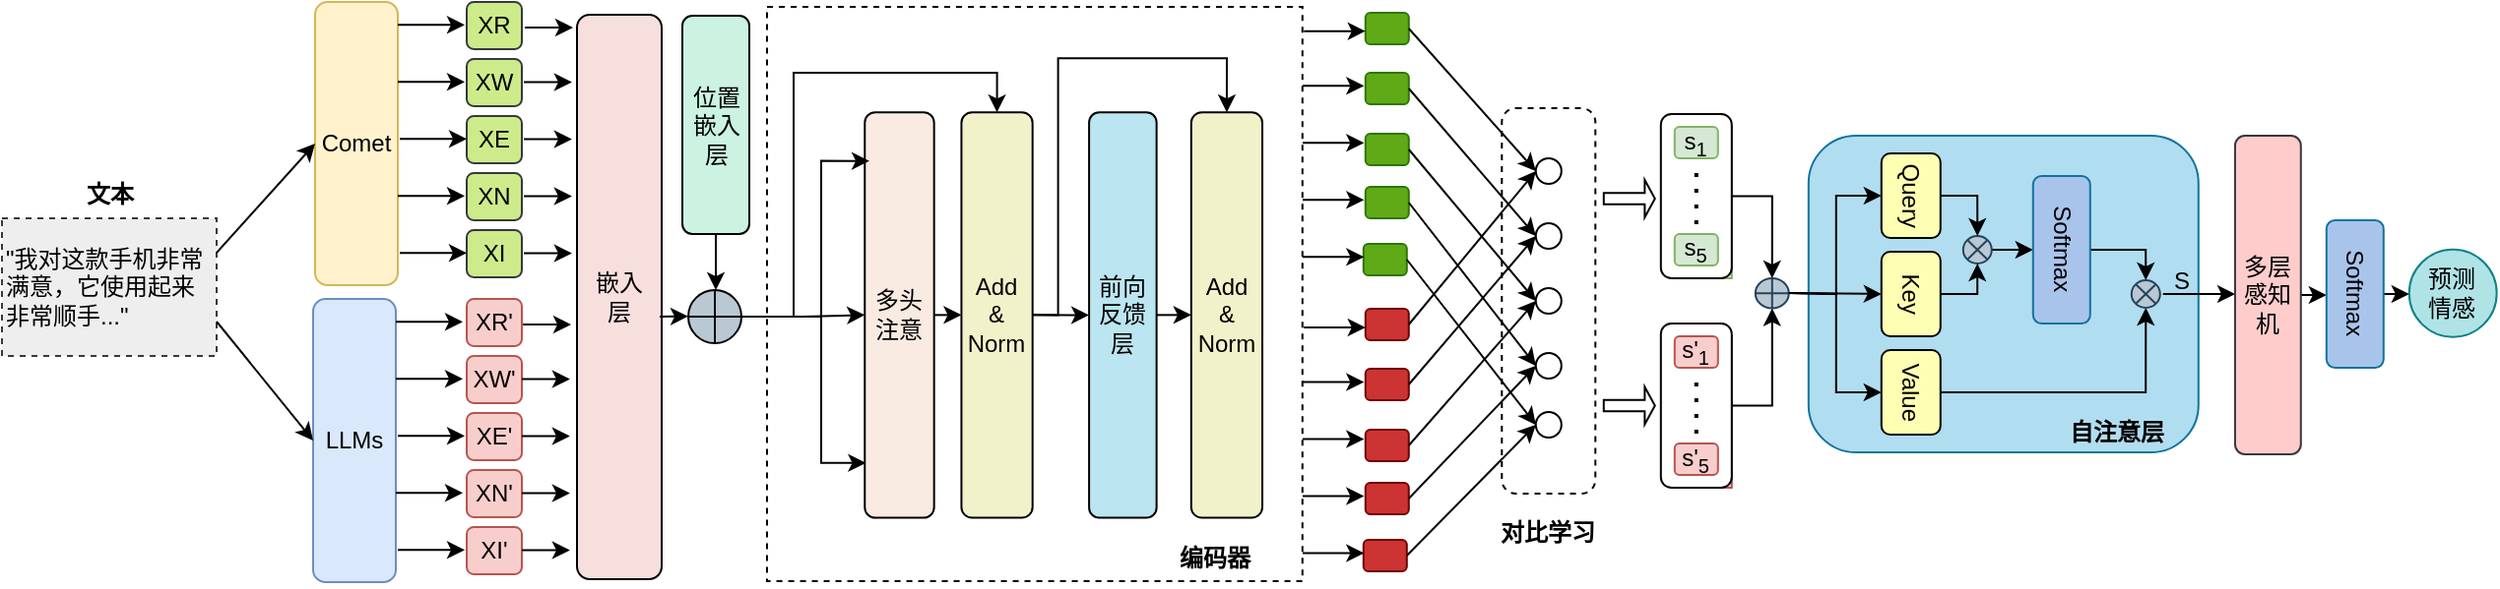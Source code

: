<mxfile version="24.0.0" type="github">
  <diagram name="第 1 页" id="E3gvmm7QXCJdXxmauFpD">
    <mxGraphModel dx="1789" dy="-87" grid="0" gridSize="10" guides="1" tooltips="1" connect="1" arrows="1" fold="1" page="0" pageScale="1" pageWidth="827" pageHeight="1169" math="0" shadow="0">
      <root>
        <mxCell id="0" />
        <mxCell id="1" parent="0" />
        <mxCell id="IsrD2tZtUcg1wsm33_JZ-1" value="&lt;div style=&quot;&quot;&gt;&quot;我对这款手机非常满意，它使用起来非常顺手...&quot;&lt;/div&gt;" style="rounded=0;whiteSpace=wrap;html=1;fillColor=#eeeeee;strokeColor=#36393d;align=left;dashed=1;glass=0;shadow=0;textShadow=0;" parent="1" vertex="1">
          <mxGeometry x="-345" y="1029" width="109" height="70" as="geometry" />
        </mxCell>
        <mxCell id="IsrD2tZtUcg1wsm33_JZ-3" value="Comet" style="rounded=1;whiteSpace=wrap;html=1;fillColor=#fff2cc;strokeColor=#d6b656;" parent="1" vertex="1">
          <mxGeometry x="-186" y="919" width="42" height="144" as="geometry" />
        </mxCell>
        <mxCell id="IsrD2tZtUcg1wsm33_JZ-4" style="edgeStyle=orthogonalEdgeStyle;rounded=0;orthogonalLoop=1;jettySize=auto;html=1;exitX=0.5;exitY=1;exitDx=0;exitDy=0;" parent="1" edge="1">
          <mxGeometry relative="1" as="geometry">
            <mxPoint x="-159.5" y="1042" as="sourcePoint" />
            <mxPoint x="-159.5" y="1042" as="targetPoint" />
          </mxGeometry>
        </mxCell>
        <mxCell id="IsrD2tZtUcg1wsm33_JZ-18" value="LLMs" style="rounded=1;whiteSpace=wrap;html=1;fillColor=#dae8fc;strokeColor=#6c8ebf;" parent="1" vertex="1">
          <mxGeometry x="-187" y="1070" width="42" height="144" as="geometry" />
        </mxCell>
        <mxCell id="IsrD2tZtUcg1wsm33_JZ-19" style="edgeStyle=orthogonalEdgeStyle;rounded=0;orthogonalLoop=1;jettySize=auto;html=1;exitX=0.5;exitY=1;exitDx=0;exitDy=0;" parent="1" edge="1">
          <mxGeometry relative="1" as="geometry">
            <mxPoint x="-160.5" y="1193" as="sourcePoint" />
            <mxPoint x="-160.5" y="1193" as="targetPoint" />
          </mxGeometry>
        </mxCell>
        <mxCell id="IsrD2tZtUcg1wsm33_JZ-25" value="" style="endArrow=classic;html=1;rounded=0;" parent="1" edge="1">
          <mxGeometry width="50" height="50" relative="1" as="geometry">
            <mxPoint x="-145" y="1081.66" as="sourcePoint" />
            <mxPoint x="-111" y="1081.66" as="targetPoint" />
          </mxGeometry>
        </mxCell>
        <mxCell id="IsrD2tZtUcg1wsm33_JZ-26" value="" style="endArrow=classic;html=1;rounded=0;" parent="1" edge="1">
          <mxGeometry width="50" height="50" relative="1" as="geometry">
            <mxPoint x="-144" y="1139.66" as="sourcePoint" />
            <mxPoint x="-110" y="1139.66" as="targetPoint" />
          </mxGeometry>
        </mxCell>
        <mxCell id="IsrD2tZtUcg1wsm33_JZ-27" value="" style="endArrow=classic;html=1;rounded=0;" parent="1" edge="1">
          <mxGeometry width="50" height="50" relative="1" as="geometry">
            <mxPoint x="-145" y="1110.66" as="sourcePoint" />
            <mxPoint x="-111" y="1110.66" as="targetPoint" />
          </mxGeometry>
        </mxCell>
        <mxCell id="IsrD2tZtUcg1wsm33_JZ-28" value="" style="endArrow=classic;html=1;rounded=0;" parent="1" edge="1">
          <mxGeometry width="50" height="50" relative="1" as="geometry">
            <mxPoint x="-144" y="1197.66" as="sourcePoint" />
            <mxPoint x="-110" y="1197.66" as="targetPoint" />
          </mxGeometry>
        </mxCell>
        <mxCell id="IsrD2tZtUcg1wsm33_JZ-29" value="" style="endArrow=classic;html=1;rounded=0;" parent="1" edge="1">
          <mxGeometry width="50" height="50" relative="1" as="geometry">
            <mxPoint x="-145" y="1168.66" as="sourcePoint" />
            <mxPoint x="-111" y="1168.66" as="targetPoint" />
          </mxGeometry>
        </mxCell>
        <mxCell id="IsrD2tZtUcg1wsm33_JZ-75" value="XR" style="rounded=1;whiteSpace=wrap;html=1;fillColor=#cdeb8b;strokeColor=#36393d;" parent="1" vertex="1">
          <mxGeometry x="-109" y="919" width="28" height="24" as="geometry" />
        </mxCell>
        <mxCell id="IsrD2tZtUcg1wsm33_JZ-76" value="XW" style="rounded=1;whiteSpace=wrap;html=1;fillColor=#cdeb8b;strokeColor=#36393d;" parent="1" vertex="1">
          <mxGeometry x="-109" y="948" width="28" height="24" as="geometry" />
        </mxCell>
        <mxCell id="IsrD2tZtUcg1wsm33_JZ-77" value="XI" style="rounded=1;whiteSpace=wrap;html=1;fillColor=#cdeb8b;strokeColor=#36393d;" parent="1" vertex="1">
          <mxGeometry x="-109" y="1035" width="28" height="24" as="geometry" />
        </mxCell>
        <mxCell id="IsrD2tZtUcg1wsm33_JZ-78" value="XN" style="rounded=1;whiteSpace=wrap;html=1;fillColor=#cdeb8b;strokeColor=#36393d;" parent="1" vertex="1">
          <mxGeometry x="-109" y="1006" width="28" height="24" as="geometry" />
        </mxCell>
        <mxCell id="IsrD2tZtUcg1wsm33_JZ-79" value="XE" style="rounded=1;whiteSpace=wrap;html=1;fillColor=#cdeb8b;strokeColor=#36393d;" parent="1" vertex="1">
          <mxGeometry x="-109" y="977" width="28" height="24" as="geometry" />
        </mxCell>
        <mxCell id="IsrD2tZtUcg1wsm33_JZ-80" value="XR&#39;" style="rounded=1;whiteSpace=wrap;html=1;fillColor=#f8cecc;strokeColor=#b85450;" parent="1" vertex="1">
          <mxGeometry x="-109" y="1070" width="28" height="24" as="geometry" />
        </mxCell>
        <mxCell id="IsrD2tZtUcg1wsm33_JZ-81" value="XW&#39;" style="rounded=1;whiteSpace=wrap;html=1;fillColor=#f8cecc;strokeColor=#b85450;" parent="1" vertex="1">
          <mxGeometry x="-109" y="1099" width="28" height="24" as="geometry" />
        </mxCell>
        <mxCell id="IsrD2tZtUcg1wsm33_JZ-82" value="XI&#39;" style="rounded=1;whiteSpace=wrap;html=1;fillColor=#f8cecc;strokeColor=#b85450;" parent="1" vertex="1">
          <mxGeometry x="-109" y="1186" width="28" height="24" as="geometry" />
        </mxCell>
        <mxCell id="IsrD2tZtUcg1wsm33_JZ-83" value="XN&#39;" style="rounded=1;whiteSpace=wrap;html=1;fillColor=#f8cecc;strokeColor=#b85450;" parent="1" vertex="1">
          <mxGeometry x="-109" y="1157" width="28" height="24" as="geometry" />
        </mxCell>
        <mxCell id="IsrD2tZtUcg1wsm33_JZ-84" value="XE&#39;" style="rounded=1;whiteSpace=wrap;html=1;fillColor=#f8cecc;strokeColor=#b85450;" parent="1" vertex="1">
          <mxGeometry x="-109" y="1128" width="28" height="24" as="geometry" />
        </mxCell>
        <mxCell id="IsrD2tZtUcg1wsm33_JZ-87" value="" style="group" parent="1" vertex="1" connectable="0">
          <mxGeometry x="-144" y="930.66" width="35" height="116.0" as="geometry" />
        </mxCell>
        <mxCell id="IsrD2tZtUcg1wsm33_JZ-11" value="" style="endArrow=classic;html=1;rounded=0;" parent="IsrD2tZtUcg1wsm33_JZ-87" edge="1">
          <mxGeometry width="50" height="50" relative="1" as="geometry">
            <mxPoint as="sourcePoint" />
            <mxPoint x="34" as="targetPoint" />
          </mxGeometry>
        </mxCell>
        <mxCell id="IsrD2tZtUcg1wsm33_JZ-12" value="" style="endArrow=classic;html=1;rounded=0;" parent="IsrD2tZtUcg1wsm33_JZ-87" edge="1">
          <mxGeometry width="50" height="50" relative="1" as="geometry">
            <mxPoint x="1" y="58" as="sourcePoint" />
            <mxPoint x="35" y="58" as="targetPoint" />
          </mxGeometry>
        </mxCell>
        <mxCell id="IsrD2tZtUcg1wsm33_JZ-13" value="" style="endArrow=classic;html=1;rounded=0;" parent="IsrD2tZtUcg1wsm33_JZ-87" edge="1">
          <mxGeometry width="50" height="50" relative="1" as="geometry">
            <mxPoint y="29" as="sourcePoint" />
            <mxPoint x="34" y="29" as="targetPoint" />
          </mxGeometry>
        </mxCell>
        <mxCell id="IsrD2tZtUcg1wsm33_JZ-14" value="" style="endArrow=classic;html=1;rounded=0;" parent="IsrD2tZtUcg1wsm33_JZ-87" edge="1">
          <mxGeometry width="50" height="50" relative="1" as="geometry">
            <mxPoint x="1" y="116.0" as="sourcePoint" />
            <mxPoint x="35" y="116.0" as="targetPoint" />
          </mxGeometry>
        </mxCell>
        <mxCell id="IsrD2tZtUcg1wsm33_JZ-15" value="" style="endArrow=classic;html=1;rounded=0;" parent="IsrD2tZtUcg1wsm33_JZ-87" edge="1">
          <mxGeometry width="50" height="50" relative="1" as="geometry">
            <mxPoint y="87" as="sourcePoint" />
            <mxPoint x="34" y="87" as="targetPoint" />
          </mxGeometry>
        </mxCell>
        <mxCell id="IsrD2tZtUcg1wsm33_JZ-72" value="" style="rounded=1;whiteSpace=wrap;html=1;dashed=1;" parent="1" vertex="1">
          <mxGeometry x="416.64" y="973" width="47.5" height="196" as="geometry" />
        </mxCell>
        <mxCell id="IsrD2tZtUcg1wsm33_JZ-145" value="" style="group" parent="1" vertex="1" connectable="0">
          <mxGeometry x="346.39" y="924.5" width="23" height="133.5" as="geometry" />
        </mxCell>
        <mxCell id="IsrD2tZtUcg1wsm33_JZ-6" value="" style="rounded=1;whiteSpace=wrap;html=1;fillColor=#60a917;fontColor=#ffffff;strokeColor=#2D7600;" parent="IsrD2tZtUcg1wsm33_JZ-145" vertex="1">
          <mxGeometry x="1" width="22" height="16" as="geometry" />
        </mxCell>
        <mxCell id="IsrD2tZtUcg1wsm33_JZ-141" value="" style="rounded=1;whiteSpace=wrap;html=1;fillColor=#60a917;fontColor=#ffffff;strokeColor=#2D7600;" parent="IsrD2tZtUcg1wsm33_JZ-145" vertex="1">
          <mxGeometry x="1" y="30.5" width="22" height="16" as="geometry" />
        </mxCell>
        <mxCell id="IsrD2tZtUcg1wsm33_JZ-142" value="" style="rounded=1;whiteSpace=wrap;html=1;fillColor=#60a917;fontColor=#ffffff;strokeColor=#2D7600;" parent="IsrD2tZtUcg1wsm33_JZ-145" vertex="1">
          <mxGeometry x="1" y="61.5" width="22" height="16" as="geometry" />
        </mxCell>
        <mxCell id="IsrD2tZtUcg1wsm33_JZ-143" value="" style="rounded=1;whiteSpace=wrap;html=1;fillColor=#60a917;fontColor=#ffffff;strokeColor=#2D7600;" parent="IsrD2tZtUcg1wsm33_JZ-145" vertex="1">
          <mxGeometry x="1" y="88.5" width="22" height="16" as="geometry" />
        </mxCell>
        <mxCell id="IsrD2tZtUcg1wsm33_JZ-144" value="" style="rounded=1;whiteSpace=wrap;html=1;fillColor=#60a917;fontColor=#ffffff;strokeColor=#2D7600;" parent="IsrD2tZtUcg1wsm33_JZ-145" vertex="1">
          <mxGeometry y="117.5" width="22" height="16" as="geometry" />
        </mxCell>
        <mxCell id="IsrD2tZtUcg1wsm33_JZ-89" value="" style="endArrow=classic;html=1;rounded=0;" parent="IsrD2tZtUcg1wsm33_JZ-145" edge="1">
          <mxGeometry width="50" height="50" relative="1" as="geometry">
            <mxPoint x="-30.273" y="9.35" as="sourcePoint" />
            <mxPoint x="1" y="9.35" as="targetPoint" />
          </mxGeometry>
        </mxCell>
        <mxCell id="Lb2ipH2LxgYpwke2-ka6-95" value="" style="endArrow=classic;html=1;rounded=0;" parent="IsrD2tZtUcg1wsm33_JZ-145" edge="1">
          <mxGeometry width="50" height="50" relative="1" as="geometry">
            <mxPoint x="-31" y="37.15" as="sourcePoint" />
            <mxPoint x="0.273" y="37.15" as="targetPoint" />
          </mxGeometry>
        </mxCell>
        <mxCell id="Lb2ipH2LxgYpwke2-ka6-96" value="" style="endArrow=classic;html=1;rounded=0;" parent="IsrD2tZtUcg1wsm33_JZ-145" edge="1">
          <mxGeometry width="50" height="50" relative="1" as="geometry">
            <mxPoint x="-31" y="66.15" as="sourcePoint" />
            <mxPoint x="0.273" y="66.15" as="targetPoint" />
          </mxGeometry>
        </mxCell>
        <mxCell id="Lb2ipH2LxgYpwke2-ka6-97" value="" style="endArrow=classic;html=1;rounded=0;" parent="IsrD2tZtUcg1wsm33_JZ-145" edge="1">
          <mxGeometry width="50" height="50" relative="1" as="geometry">
            <mxPoint x="-31" y="95.15" as="sourcePoint" />
            <mxPoint x="0.273" y="95.15" as="targetPoint" />
          </mxGeometry>
        </mxCell>
        <mxCell id="Lb2ipH2LxgYpwke2-ka6-98" value="" style="endArrow=classic;html=1;rounded=0;" parent="IsrD2tZtUcg1wsm33_JZ-145" edge="1">
          <mxGeometry width="50" height="50" relative="1" as="geometry">
            <mxPoint x="-31" y="124.15" as="sourcePoint" />
            <mxPoint x="0.273" y="124.15" as="targetPoint" />
          </mxGeometry>
        </mxCell>
        <mxCell id="IsrD2tZtUcg1wsm33_JZ-146" value="" style="group" parent="1" vertex="1" connectable="0">
          <mxGeometry x="346.39" y="1075" width="23" height="133.5" as="geometry" />
        </mxCell>
        <mxCell id="IsrD2tZtUcg1wsm33_JZ-147" value="" style="rounded=1;whiteSpace=wrap;html=1;fillColor=#CC3333;fontColor=#ffffff;strokeColor=#6F0000;" parent="IsrD2tZtUcg1wsm33_JZ-146" vertex="1">
          <mxGeometry x="1" width="22" height="16" as="geometry" />
        </mxCell>
        <mxCell id="IsrD2tZtUcg1wsm33_JZ-148" value="" style="rounded=1;whiteSpace=wrap;html=1;fillColor=#CC3333;fontColor=#ffffff;strokeColor=#6F0000;" parent="IsrD2tZtUcg1wsm33_JZ-146" vertex="1">
          <mxGeometry x="1" y="30.5" width="22" height="16" as="geometry" />
        </mxCell>
        <mxCell id="IsrD2tZtUcg1wsm33_JZ-149" value="" style="rounded=1;whiteSpace=wrap;html=1;fillColor=#CC3333;fontColor=#ffffff;strokeColor=#6F0000;" parent="IsrD2tZtUcg1wsm33_JZ-146" vertex="1">
          <mxGeometry x="1" y="61.5" width="22" height="16" as="geometry" />
        </mxCell>
        <mxCell id="IsrD2tZtUcg1wsm33_JZ-150" value="" style="rounded=1;whiteSpace=wrap;html=1;fillColor=#CC3333;fontColor=#ffffff;strokeColor=#6F0000;" parent="IsrD2tZtUcg1wsm33_JZ-146" vertex="1">
          <mxGeometry x="1" y="88.5" width="22" height="16" as="geometry" />
        </mxCell>
        <mxCell id="IsrD2tZtUcg1wsm33_JZ-151" value="" style="rounded=1;whiteSpace=wrap;html=1;fillColor=#CC3333;fontColor=#ffffff;strokeColor=#6F0000;" parent="IsrD2tZtUcg1wsm33_JZ-146" vertex="1">
          <mxGeometry y="117.5" width="22" height="16" as="geometry" />
        </mxCell>
        <mxCell id="IsrD2tZtUcg1wsm33_JZ-44" value="" style="ellipse;whiteSpace=wrap;html=1;aspect=fixed;" parent="1" vertex="1">
          <mxGeometry x="433.89" y="998.5" width="13" height="13" as="geometry" />
        </mxCell>
        <mxCell id="IsrD2tZtUcg1wsm33_JZ-62" value="" style="endArrow=classic;html=1;rounded=0;exitX=1;exitY=0.5;exitDx=0;exitDy=0;entryX=0;entryY=0.5;entryDx=0;entryDy=0;" parent="1" source="IsrD2tZtUcg1wsm33_JZ-6" target="IsrD2tZtUcg1wsm33_JZ-44" edge="1">
          <mxGeometry width="50" height="50" relative="1" as="geometry">
            <mxPoint x="470.39" y="1040.5" as="sourcePoint" />
            <mxPoint x="520.39" y="990.5" as="targetPoint" />
          </mxGeometry>
        </mxCell>
        <mxCell id="IsrD2tZtUcg1wsm33_JZ-46" value="" style="ellipse;whiteSpace=wrap;html=1;aspect=fixed;" parent="1" vertex="1">
          <mxGeometry x="433.89" y="1031.5" width="13" height="13" as="geometry" />
        </mxCell>
        <mxCell id="IsrD2tZtUcg1wsm33_JZ-64" value="" style="endArrow=classic;html=1;rounded=0;exitX=1;exitY=0.5;exitDx=0;exitDy=0;entryX=0;entryY=0.5;entryDx=0;entryDy=0;" parent="1" source="IsrD2tZtUcg1wsm33_JZ-141" target="IsrD2tZtUcg1wsm33_JZ-46" edge="1">
          <mxGeometry width="50" height="50" relative="1" as="geometry">
            <mxPoint x="371.39" y="962.0" as="sourcePoint" />
            <mxPoint x="541.39" y="987.5" as="targetPoint" />
          </mxGeometry>
        </mxCell>
        <mxCell id="IsrD2tZtUcg1wsm33_JZ-47" value="" style="ellipse;whiteSpace=wrap;html=1;aspect=fixed;" parent="1" vertex="1">
          <mxGeometry x="433.89" y="1064.5" width="13" height="13" as="geometry" />
        </mxCell>
        <mxCell id="IsrD2tZtUcg1wsm33_JZ-66" value="" style="endArrow=classic;html=1;rounded=0;exitX=1;exitY=0.5;exitDx=0;exitDy=0;entryX=0;entryY=0.5;entryDx=0;entryDy=0;" parent="1" source="IsrD2tZtUcg1wsm33_JZ-142" target="IsrD2tZtUcg1wsm33_JZ-47" edge="1">
          <mxGeometry width="50" height="50" relative="1" as="geometry">
            <mxPoint x="375.39" y="994.5" as="sourcePoint" />
            <mxPoint x="520.39" y="990.5" as="targetPoint" />
          </mxGeometry>
        </mxCell>
        <mxCell id="IsrD2tZtUcg1wsm33_JZ-67" value="" style="endArrow=classic;html=1;rounded=0;exitX=1;exitY=0.5;exitDx=0;exitDy=0;entryX=0;entryY=0.5;entryDx=0;entryDy=0;" parent="1" source="IsrD2tZtUcg1wsm33_JZ-149" target="IsrD2tZtUcg1wsm33_JZ-47" edge="1">
          <mxGeometry width="50" height="50" relative="1" as="geometry">
            <mxPoint x="374.39" y="1145.5" as="sourcePoint" />
            <mxPoint x="535.39" y="1068.5" as="targetPoint" />
          </mxGeometry>
        </mxCell>
        <mxCell id="IsrD2tZtUcg1wsm33_JZ-48" value="" style="ellipse;whiteSpace=wrap;html=1;aspect=fixed;" parent="1" vertex="1">
          <mxGeometry x="433.89" y="1097.5" width="13" height="13" as="geometry" />
        </mxCell>
        <mxCell id="IsrD2tZtUcg1wsm33_JZ-68" value="" style="endArrow=classic;html=1;rounded=0;exitX=1;exitY=0.5;exitDx=0;exitDy=0;entryX=0;entryY=0.5;entryDx=0;entryDy=0;" parent="1" source="IsrD2tZtUcg1wsm33_JZ-143" target="IsrD2tZtUcg1wsm33_JZ-48" edge="1">
          <mxGeometry width="50" height="50" relative="1" as="geometry">
            <mxPoint x="375.39" y="1023.5" as="sourcePoint" />
            <mxPoint x="538.39" y="992.5" as="targetPoint" />
          </mxGeometry>
        </mxCell>
        <mxCell id="IsrD2tZtUcg1wsm33_JZ-69" value="" style="endArrow=classic;html=1;rounded=0;exitX=1;exitY=0.5;exitDx=0;exitDy=0;entryX=0;entryY=0.5;entryDx=0;entryDy=0;" parent="1" source="IsrD2tZtUcg1wsm33_JZ-150" target="IsrD2tZtUcg1wsm33_JZ-48" edge="1">
          <mxGeometry width="50" height="50" relative="1" as="geometry">
            <mxPoint x="374.39" y="1174.5" as="sourcePoint" />
            <mxPoint x="429.39" y="1133.5" as="targetPoint" />
          </mxGeometry>
        </mxCell>
        <mxCell id="IsrD2tZtUcg1wsm33_JZ-49" value="" style="ellipse;whiteSpace=wrap;html=1;aspect=fixed;" parent="1" vertex="1">
          <mxGeometry x="433.89" y="1127.5" width="13" height="13" as="geometry" />
        </mxCell>
        <mxCell id="IsrD2tZtUcg1wsm33_JZ-70" value="" style="endArrow=classic;html=1;rounded=0;exitX=1;exitY=0.5;exitDx=0;exitDy=0;entryX=0;entryY=0.5;entryDx=0;entryDy=0;" parent="1" source="IsrD2tZtUcg1wsm33_JZ-144" target="IsrD2tZtUcg1wsm33_JZ-49" edge="1">
          <mxGeometry width="50" height="50" relative="1" as="geometry">
            <mxPoint x="375.39" y="1052.5" as="sourcePoint" />
            <mxPoint x="520.39" y="990.5" as="targetPoint" />
          </mxGeometry>
        </mxCell>
        <mxCell id="IsrD2tZtUcg1wsm33_JZ-63" value="" style="endArrow=classic;html=1;rounded=0;entryX=0;entryY=0.5;entryDx=0;entryDy=0;exitX=1;exitY=0.5;exitDx=0;exitDy=0;" parent="1" source="IsrD2tZtUcg1wsm33_JZ-147" target="IsrD2tZtUcg1wsm33_JZ-44" edge="1">
          <mxGeometry width="50" height="50" relative="1" as="geometry">
            <mxPoint x="375.39" y="1089.5" as="sourcePoint" />
            <mxPoint x="449.39" y="1004.5" as="targetPoint" />
          </mxGeometry>
        </mxCell>
        <mxCell id="IsrD2tZtUcg1wsm33_JZ-71" value="" style="endArrow=classic;html=1;rounded=0;exitX=1;exitY=0.5;exitDx=0;exitDy=0;entryX=0;entryY=0.5;entryDx=0;entryDy=0;" parent="1" source="IsrD2tZtUcg1wsm33_JZ-151" target="IsrD2tZtUcg1wsm33_JZ-49" edge="1">
          <mxGeometry width="50" height="50" relative="1" as="geometry">
            <mxPoint x="374.39" y="1203.5" as="sourcePoint" />
            <mxPoint x="434.39" y="1153.5" as="targetPoint" />
          </mxGeometry>
        </mxCell>
        <mxCell id="IsrD2tZtUcg1wsm33_JZ-65" value="" style="endArrow=classic;html=1;rounded=0;entryX=0;entryY=0.5;entryDx=0;entryDy=0;exitX=1;exitY=0.5;exitDx=0;exitDy=0;" parent="1" source="IsrD2tZtUcg1wsm33_JZ-148" target="IsrD2tZtUcg1wsm33_JZ-46" edge="1">
          <mxGeometry width="50" height="50" relative="1" as="geometry">
            <mxPoint x="374.39" y="1118.5" as="sourcePoint" />
            <mxPoint x="424.39" y="1068.5" as="targetPoint" />
          </mxGeometry>
        </mxCell>
        <mxCell id="IsrD2tZtUcg1wsm33_JZ-153" value="&lt;b&gt;对比学习&lt;/b&gt;" style="text;html=1;align=center;verticalAlign=middle;whiteSpace=wrap;rounded=0;" parent="1" vertex="1">
          <mxGeometry x="410.39" y="1174" width="60" height="30" as="geometry" />
        </mxCell>
        <mxCell id="IsrD2tZtUcg1wsm33_JZ-167" value="" style="group;fillColor=#d5e8d4;strokeColor=#82b366;container=0;" parent="1" vertex="1" connectable="0">
          <mxGeometry x="504.39" y="982.5" width="29" height="77" as="geometry" />
        </mxCell>
        <mxCell id="IsrD2tZtUcg1wsm33_JZ-174" value="" style="shape=singleArrow;whiteSpace=wrap;html=1;" parent="1" vertex="1">
          <mxGeometry x="468.39" y="1009.5" width="26" height="19" as="geometry" />
        </mxCell>
        <mxCell id="IsrD2tZtUcg1wsm33_JZ-175" value="" style="shape=singleArrow;whiteSpace=wrap;html=1;" parent="1" vertex="1">
          <mxGeometry x="468.39" y="1114.75" width="26" height="19" as="geometry" />
        </mxCell>
        <mxCell id="IsrD2tZtUcg1wsm33_JZ-177" value="" style="group;fillColor=#f8cecc;strokeColor=#b85450;container=0;" parent="1" vertex="1" connectable="0">
          <mxGeometry x="504.39" y="1089" width="29" height="77" as="geometry" />
        </mxCell>
        <mxCell id="IsrD2tZtUcg1wsm33_JZ-184" value="" style="shape=orEllipse;perimeter=ellipsePerimeter;whiteSpace=wrap;html=1;backgroundOutline=1;fillColor=#bac8d3;strokeColor=#23445d;" parent="1" vertex="1">
          <mxGeometry x="545.39" y="1059.5" width="17" height="15.25" as="geometry" />
        </mxCell>
        <mxCell id="IsrD2tZtUcg1wsm33_JZ-185" style="edgeStyle=orthogonalEdgeStyle;rounded=0;orthogonalLoop=1;jettySize=auto;html=1;exitX=1;exitY=0.5;exitDx=0;exitDy=0;entryX=0.5;entryY=0;entryDx=0;entryDy=0;" parent="1" source="IsrD2tZtUcg1wsm33_JZ-176" target="IsrD2tZtUcg1wsm33_JZ-184" edge="1">
          <mxGeometry relative="1" as="geometry" />
        </mxCell>
        <mxCell id="IsrD2tZtUcg1wsm33_JZ-186" style="edgeStyle=orthogonalEdgeStyle;rounded=0;orthogonalLoop=1;jettySize=auto;html=1;exitX=1;exitY=0.5;exitDx=0;exitDy=0;entryX=0.5;entryY=1;entryDx=0;entryDy=0;" parent="1" source="IsrD2tZtUcg1wsm33_JZ-178" target="IsrD2tZtUcg1wsm33_JZ-184" edge="1">
          <mxGeometry relative="1" as="geometry" />
        </mxCell>
        <mxCell id="Lb2ipH2LxgYpwke2-ka6-76" style="edgeStyle=orthogonalEdgeStyle;rounded=0;orthogonalLoop=1;jettySize=auto;html=1;exitX=1;exitY=0.5;exitDx=0;exitDy=0;entryX=0;entryY=0.5;entryDx=0;entryDy=0;" parent="1" source="IsrD2tZtUcg1wsm33_JZ-189" target="Lb2ipH2LxgYpwke2-ka6-75" edge="1">
          <mxGeometry relative="1" as="geometry" />
        </mxCell>
        <mxCell id="IsrD2tZtUcg1wsm33_JZ-189" value="多层&lt;div&gt;感知&lt;/div&gt;&lt;div&gt;机&lt;/div&gt;" style="rounded=1;whiteSpace=wrap;html=1;fillColor=#ffcccc;strokeColor=#36393d;" parent="1" vertex="1">
          <mxGeometry x="788.97" y="987" width="33.42" height="162" as="geometry" />
        </mxCell>
        <mxCell id="IsrD2tZtUcg1wsm33_JZ-194" value="预测&lt;div&gt;情感&lt;/div&gt;" style="ellipse;whiteSpace=wrap;html=1;aspect=fixed;fillColor=#b0e3e6;strokeColor=#0e8088;" parent="1" vertex="1">
          <mxGeometry x="877.39" y="1044.9" width="44.44" height="44.44" as="geometry" />
        </mxCell>
        <mxCell id="IsrD2tZtUcg1wsm33_JZ-176" value="" style="rounded=1;whiteSpace=wrap;html=1;" parent="1" vertex="1">
          <mxGeometry x="497.39" y="976" width="36" height="83.5" as="geometry" />
        </mxCell>
        <mxCell id="IsrD2tZtUcg1wsm33_JZ-157" value="s&lt;sub&gt;1&lt;/sub&gt;" style="rounded=1;whiteSpace=wrap;html=1;fillColor=#d5e8d4;strokeColor=#82b366;" parent="1" vertex="1">
          <mxGeometry x="504.39" y="982.5" width="22" height="16" as="geometry" />
        </mxCell>
        <mxCell id="IsrD2tZtUcg1wsm33_JZ-159" value="s&lt;sub&gt;5&lt;/sub&gt;" style="rounded=1;whiteSpace=wrap;html=1;fillColor=#d5e8d4;strokeColor=#82b366;" parent="1" vertex="1">
          <mxGeometry x="504.39" y="1037" width="22" height="16" as="geometry" />
        </mxCell>
        <mxCell id="IsrD2tZtUcg1wsm33_JZ-166" value="" style="endArrow=none;dashed=1;html=1;dashPattern=1 3;strokeWidth=2;rounded=0;" parent="1" edge="1">
          <mxGeometry width="50" height="50" relative="1" as="geometry">
            <mxPoint x="515.39" y="1032" as="sourcePoint" />
            <mxPoint x="515.39" y="1002" as="targetPoint" />
          </mxGeometry>
        </mxCell>
        <mxCell id="IsrD2tZtUcg1wsm33_JZ-178" value="" style="rounded=1;whiteSpace=wrap;html=1;" parent="1" vertex="1">
          <mxGeometry x="497.39" y="1082.5" width="36" height="83.5" as="geometry" />
        </mxCell>
        <mxCell id="IsrD2tZtUcg1wsm33_JZ-179" value="s&#39;&lt;sub&gt;1&lt;/sub&gt;" style="rounded=1;whiteSpace=wrap;html=1;fillColor=#f8cecc;strokeColor=#b85450;" parent="1" vertex="1">
          <mxGeometry x="504.39" y="1089" width="22" height="16" as="geometry" />
        </mxCell>
        <mxCell id="IsrD2tZtUcg1wsm33_JZ-180" value="s&#39;&lt;sub&gt;5&lt;/sub&gt;" style="rounded=1;whiteSpace=wrap;html=1;fillColor=#f8cecc;strokeColor=#b85450;" parent="1" vertex="1">
          <mxGeometry x="504.39" y="1143.5" width="22" height="16" as="geometry" />
        </mxCell>
        <mxCell id="IsrD2tZtUcg1wsm33_JZ-181" value="" style="endArrow=none;dashed=1;html=1;dashPattern=1 3;strokeWidth=2;rounded=0;" parent="1" edge="1">
          <mxGeometry width="50" height="50" relative="1" as="geometry">
            <mxPoint x="515.39" y="1138.5" as="sourcePoint" />
            <mxPoint x="515.39" y="1108.5" as="targetPoint" />
          </mxGeometry>
        </mxCell>
        <mxCell id="Lb2ipH2LxgYpwke2-ka6-32" value="" style="group" parent="1" vertex="1" connectable="0">
          <mxGeometry x="562.39" y="988" width="226.575" height="165" as="geometry" />
        </mxCell>
        <mxCell id="IsrD2tZtUcg1wsm33_JZ-187" value="" style="rounded=1;whiteSpace=wrap;html=1;fillColor=#b1ddf0;strokeColor=#10739e;" parent="Lb2ipH2LxgYpwke2-ka6-32" vertex="1">
          <mxGeometry x="10" y="-1" width="198" height="161" as="geometry" />
        </mxCell>
        <mxCell id="Lb2ipH2LxgYpwke2-ka6-35" style="edgeStyle=orthogonalEdgeStyle;rounded=0;orthogonalLoop=1;jettySize=auto;html=1;exitX=1;exitY=0.5;exitDx=0;exitDy=0;entryX=0;entryY=0.5;entryDx=0;entryDy=0;" parent="Lb2ipH2LxgYpwke2-ka6-32" source="Lb2ipH2LxgYpwke2-ka6-5" target="Lb2ipH2LxgYpwke2-ka6-8" edge="1">
          <mxGeometry relative="1" as="geometry" />
        </mxCell>
        <mxCell id="Lb2ipH2LxgYpwke2-ka6-5" value="" style="shape=sumEllipse;perimeter=ellipsePerimeter;whiteSpace=wrap;html=1;backgroundOutline=1;fillColor=#bac8d3;strokeColor=#23445d;" parent="Lb2ipH2LxgYpwke2-ka6-32" vertex="1">
          <mxGeometry x="88.5" y="50" width="14.5" height="14" as="geometry" />
        </mxCell>
        <mxCell id="Lb2ipH2LxgYpwke2-ka6-55" style="edgeStyle=orthogonalEdgeStyle;rounded=0;orthogonalLoop=1;jettySize=auto;html=1;exitX=1;exitY=0.5;exitDx=0;exitDy=0;entryX=0.5;entryY=0;entryDx=0;entryDy=0;" parent="Lb2ipH2LxgYpwke2-ka6-32" source="Lb2ipH2LxgYpwke2-ka6-8" target="Lb2ipH2LxgYpwke2-ka6-53" edge="1">
          <mxGeometry relative="1" as="geometry" />
        </mxCell>
        <mxCell id="Lb2ipH2LxgYpwke2-ka6-8" value="Softmax" style="rounded=1;whiteSpace=wrap;html=1;horizontal=0;verticalAlign=middle;direction=west;rotation=-180;fillColor=#A9C4EB;strokeColor=#10739e;" parent="Lb2ipH2LxgYpwke2-ka6-32" vertex="1">
          <mxGeometry x="124" y="19.5" width="29" height="75" as="geometry" />
        </mxCell>
        <mxCell id="Lb2ipH2LxgYpwke2-ka6-16" style="edgeStyle=orthogonalEdgeStyle;rounded=0;orthogonalLoop=1;jettySize=auto;html=1;exitX=0;exitY=0.5;exitDx=0;exitDy=0;entryX=0.5;entryY=1;entryDx=0;entryDy=0;" parent="Lb2ipH2LxgYpwke2-ka6-32" source="Lb2ipH2LxgYpwke2-ka6-11" target="Lb2ipH2LxgYpwke2-ka6-5" edge="1">
          <mxGeometry relative="1" as="geometry" />
        </mxCell>
        <mxCell id="Lb2ipH2LxgYpwke2-ka6-11" value="Key" style="rounded=1;whiteSpace=wrap;html=1;fillColor=#FFFFB3;align=center;horizontal=0;rotation=-180;" parent="Lb2ipH2LxgYpwke2-ka6-32" vertex="1">
          <mxGeometry x="47" y="58" width="30" height="43" as="geometry" />
        </mxCell>
        <mxCell id="Lb2ipH2LxgYpwke2-ka6-15" style="edgeStyle=orthogonalEdgeStyle;rounded=0;orthogonalLoop=1;jettySize=auto;html=1;exitX=0;exitY=0.5;exitDx=0;exitDy=0;entryX=0.5;entryY=0;entryDx=0;entryDy=0;" parent="Lb2ipH2LxgYpwke2-ka6-32" source="Lb2ipH2LxgYpwke2-ka6-13" target="Lb2ipH2LxgYpwke2-ka6-5" edge="1">
          <mxGeometry relative="1" as="geometry" />
        </mxCell>
        <mxCell id="Lb2ipH2LxgYpwke2-ka6-13" value="Query" style="rounded=1;whiteSpace=wrap;html=1;fillColor=#FFFFB3;align=center;horizontal=0;rotation=-180;" parent="Lb2ipH2LxgYpwke2-ka6-32" vertex="1">
          <mxGeometry x="47" y="8" width="30" height="43" as="geometry" />
        </mxCell>
        <mxCell id="Lb2ipH2LxgYpwke2-ka6-54" style="edgeStyle=orthogonalEdgeStyle;rounded=0;orthogonalLoop=1;jettySize=auto;html=1;exitX=0;exitY=0.5;exitDx=0;exitDy=0;entryX=0.5;entryY=1;entryDx=0;entryDy=0;" parent="Lb2ipH2LxgYpwke2-ka6-32" source="Lb2ipH2LxgYpwke2-ka6-14" target="Lb2ipH2LxgYpwke2-ka6-53" edge="1">
          <mxGeometry relative="1" as="geometry" />
        </mxCell>
        <mxCell id="Lb2ipH2LxgYpwke2-ka6-14" value="Value" style="rounded=1;whiteSpace=wrap;html=1;fillColor=#FFFFB3;align=center;horizontal=0;rotation=-180;" parent="Lb2ipH2LxgYpwke2-ka6-32" vertex="1">
          <mxGeometry x="47" y="108" width="30" height="43" as="geometry" />
        </mxCell>
        <mxCell id="Lb2ipH2LxgYpwke2-ka6-22" style="edgeStyle=orthogonalEdgeStyle;rounded=0;orthogonalLoop=1;jettySize=auto;html=1;exitX=1;exitY=0.5;exitDx=0;exitDy=0;" parent="Lb2ipH2LxgYpwke2-ka6-32" edge="1">
          <mxGeometry relative="1" as="geometry">
            <mxPoint x="226.575" y="80" as="targetPoint" />
            <mxPoint x="190.0" y="79.5" as="sourcePoint" />
          </mxGeometry>
        </mxCell>
        <mxCell id="Lb2ipH2LxgYpwke2-ka6-26" style="edgeStyle=orthogonalEdgeStyle;rounded=0;orthogonalLoop=1;jettySize=auto;html=1;exitX=1;exitY=0.5;exitDx=0;exitDy=0;entryX=1;entryY=0.5;entryDx=0;entryDy=0;" parent="Lb2ipH2LxgYpwke2-ka6-32" target="Lb2ipH2LxgYpwke2-ka6-13" edge="1">
          <mxGeometry relative="1" as="geometry">
            <mxPoint y="79" as="sourcePoint" />
          </mxGeometry>
        </mxCell>
        <mxCell id="Lb2ipH2LxgYpwke2-ka6-28" style="edgeStyle=orthogonalEdgeStyle;rounded=0;orthogonalLoop=1;jettySize=auto;html=1;exitX=1;exitY=0.5;exitDx=0;exitDy=0;entryX=1;entryY=0.5;entryDx=0;entryDy=0;" parent="Lb2ipH2LxgYpwke2-ka6-32" target="Lb2ipH2LxgYpwke2-ka6-11" edge="1">
          <mxGeometry relative="1" as="geometry">
            <mxPoint y="79" as="sourcePoint" />
          </mxGeometry>
        </mxCell>
        <mxCell id="Lb2ipH2LxgYpwke2-ka6-30" style="edgeStyle=orthogonalEdgeStyle;rounded=0;orthogonalLoop=1;jettySize=auto;html=1;exitX=1;exitY=0.5;exitDx=0;exitDy=0;entryX=1;entryY=0.5;entryDx=0;entryDy=0;" parent="Lb2ipH2LxgYpwke2-ka6-32" target="Lb2ipH2LxgYpwke2-ka6-14" edge="1">
          <mxGeometry relative="1" as="geometry">
            <mxPoint y="79" as="sourcePoint" />
          </mxGeometry>
        </mxCell>
        <mxCell id="Lb2ipH2LxgYpwke2-ka6-31" value="&lt;b&gt;自注意层&lt;/b&gt;" style="text;html=1;align=center;verticalAlign=middle;whiteSpace=wrap;rounded=0;" parent="Lb2ipH2LxgYpwke2-ka6-32" vertex="1">
          <mxGeometry x="137" y="135" width="60" height="30" as="geometry" />
        </mxCell>
        <mxCell id="Lb2ipH2LxgYpwke2-ka6-53" value="" style="shape=sumEllipse;perimeter=ellipsePerimeter;whiteSpace=wrap;html=1;backgroundOutline=1;fillColor=#bac8d3;strokeColor=#23445d;" parent="Lb2ipH2LxgYpwke2-ka6-32" vertex="1">
          <mxGeometry x="174" y="72.5" width="14.5" height="14" as="geometry" />
        </mxCell>
        <mxCell id="IsrD2tZtUcg1wsm33_JZ-191" value="S" style="text;html=1;align=center;verticalAlign=middle;whiteSpace=wrap;rounded=0;" parent="Lb2ipH2LxgYpwke2-ka6-32" vertex="1">
          <mxGeometry x="185" y="68" width="30" height="9" as="geometry" />
        </mxCell>
        <mxCell id="Lb2ipH2LxgYpwke2-ka6-77" style="edgeStyle=orthogonalEdgeStyle;rounded=0;orthogonalLoop=1;jettySize=auto;html=1;exitX=1;exitY=0.5;exitDx=0;exitDy=0;entryX=0;entryY=0.5;entryDx=0;entryDy=0;" parent="1" source="Lb2ipH2LxgYpwke2-ka6-75" target="IsrD2tZtUcg1wsm33_JZ-194" edge="1">
          <mxGeometry relative="1" as="geometry" />
        </mxCell>
        <mxCell id="Lb2ipH2LxgYpwke2-ka6-75" value="Softmax" style="rounded=1;whiteSpace=wrap;html=1;horizontal=0;verticalAlign=middle;direction=west;rotation=-180;fillColor=#A9C4EB;strokeColor=#10739e;" parent="1" vertex="1">
          <mxGeometry x="835.39" y="1030" width="29" height="75" as="geometry" />
        </mxCell>
        <mxCell id="Lb2ipH2LxgYpwke2-ka6-116" value="" style="group" parent="1" vertex="1" connectable="0">
          <mxGeometry x="-80" y="932" width="25" height="114.8" as="geometry" />
        </mxCell>
        <mxCell id="Lb2ipH2LxgYpwke2-ka6-117" value="" style="endArrow=classic;html=1;rounded=0;" parent="Lb2ipH2LxgYpwke2-ka6-116" edge="1">
          <mxGeometry width="50" height="50" relative="1" as="geometry">
            <mxPoint x="0.568" as="sourcePoint" />
            <mxPoint x="25.0" as="targetPoint" />
          </mxGeometry>
        </mxCell>
        <mxCell id="Lb2ipH2LxgYpwke2-ka6-118" value="" style="endArrow=classic;html=1;rounded=0;" parent="Lb2ipH2LxgYpwke2-ka6-116" edge="1">
          <mxGeometry width="50" height="50" relative="1" as="geometry">
            <mxPoint y="27.8" as="sourcePoint" />
            <mxPoint x="24.432" y="27.8" as="targetPoint" />
          </mxGeometry>
        </mxCell>
        <mxCell id="Lb2ipH2LxgYpwke2-ka6-119" value="" style="endArrow=classic;html=1;rounded=0;" parent="Lb2ipH2LxgYpwke2-ka6-116" edge="1">
          <mxGeometry width="50" height="50" relative="1" as="geometry">
            <mxPoint y="56.8" as="sourcePoint" />
            <mxPoint x="24.432" y="56.8" as="targetPoint" />
          </mxGeometry>
        </mxCell>
        <mxCell id="Lb2ipH2LxgYpwke2-ka6-120" value="" style="endArrow=classic;html=1;rounded=0;" parent="Lb2ipH2LxgYpwke2-ka6-116" edge="1">
          <mxGeometry width="50" height="50" relative="1" as="geometry">
            <mxPoint y="85.8" as="sourcePoint" />
            <mxPoint x="24.432" y="85.8" as="targetPoint" />
          </mxGeometry>
        </mxCell>
        <mxCell id="Lb2ipH2LxgYpwke2-ka6-121" value="" style="endArrow=classic;html=1;rounded=0;" parent="Lb2ipH2LxgYpwke2-ka6-116" edge="1">
          <mxGeometry width="50" height="50" relative="1" as="geometry">
            <mxPoint y="114.8" as="sourcePoint" />
            <mxPoint x="24.432" y="114.8" as="targetPoint" />
          </mxGeometry>
        </mxCell>
        <mxCell id="Lb2ipH2LxgYpwke2-ka6-128" value="" style="group" parent="1" vertex="1" connectable="0">
          <mxGeometry x="-81" y="1083" width="25" height="114.8" as="geometry" />
        </mxCell>
        <mxCell id="Lb2ipH2LxgYpwke2-ka6-129" value="" style="endArrow=classic;html=1;rounded=0;" parent="Lb2ipH2LxgYpwke2-ka6-128" edge="1">
          <mxGeometry width="50" height="50" relative="1" as="geometry">
            <mxPoint x="0.568" as="sourcePoint" />
            <mxPoint x="25.0" as="targetPoint" />
          </mxGeometry>
        </mxCell>
        <mxCell id="Lb2ipH2LxgYpwke2-ka6-130" value="" style="endArrow=classic;html=1;rounded=0;" parent="Lb2ipH2LxgYpwke2-ka6-128" edge="1">
          <mxGeometry width="50" height="50" relative="1" as="geometry">
            <mxPoint y="27.8" as="sourcePoint" />
            <mxPoint x="24.432" y="27.8" as="targetPoint" />
          </mxGeometry>
        </mxCell>
        <mxCell id="Lb2ipH2LxgYpwke2-ka6-131" value="" style="endArrow=classic;html=1;rounded=0;" parent="Lb2ipH2LxgYpwke2-ka6-128" edge="1">
          <mxGeometry width="50" height="50" relative="1" as="geometry">
            <mxPoint y="56.8" as="sourcePoint" />
            <mxPoint x="24.432" y="56.8" as="targetPoint" />
          </mxGeometry>
        </mxCell>
        <mxCell id="Lb2ipH2LxgYpwke2-ka6-132" value="" style="endArrow=classic;html=1;rounded=0;" parent="Lb2ipH2LxgYpwke2-ka6-128" edge="1">
          <mxGeometry width="50" height="50" relative="1" as="geometry">
            <mxPoint y="85.8" as="sourcePoint" />
            <mxPoint x="24.432" y="85.8" as="targetPoint" />
          </mxGeometry>
        </mxCell>
        <mxCell id="Lb2ipH2LxgYpwke2-ka6-133" value="" style="endArrow=classic;html=1;rounded=0;" parent="Lb2ipH2LxgYpwke2-ka6-128" edge="1">
          <mxGeometry width="50" height="50" relative="1" as="geometry">
            <mxPoint y="114.8" as="sourcePoint" />
            <mxPoint x="24.432" y="114.8" as="targetPoint" />
          </mxGeometry>
        </mxCell>
        <mxCell id="Lb2ipH2LxgYpwke2-ka6-134" value="" style="group" parent="1" vertex="1" connectable="0">
          <mxGeometry x="315.39" y="1084.5" width="32" height="114.8" as="geometry" />
        </mxCell>
        <mxCell id="Lb2ipH2LxgYpwke2-ka6-135" value="" style="endArrow=classic;html=1;rounded=0;" parent="Lb2ipH2LxgYpwke2-ka6-134" edge="1">
          <mxGeometry width="50" height="50" relative="1" as="geometry">
            <mxPoint x="0.727" as="sourcePoint" />
            <mxPoint x="32" as="targetPoint" />
          </mxGeometry>
        </mxCell>
        <mxCell id="Lb2ipH2LxgYpwke2-ka6-136" value="" style="endArrow=classic;html=1;rounded=0;" parent="Lb2ipH2LxgYpwke2-ka6-134" edge="1">
          <mxGeometry width="50" height="50" relative="1" as="geometry">
            <mxPoint y="27.8" as="sourcePoint" />
            <mxPoint x="31.273" y="27.8" as="targetPoint" />
          </mxGeometry>
        </mxCell>
        <mxCell id="Lb2ipH2LxgYpwke2-ka6-137" value="" style="endArrow=classic;html=1;rounded=0;" parent="Lb2ipH2LxgYpwke2-ka6-134" edge="1">
          <mxGeometry width="50" height="50" relative="1" as="geometry">
            <mxPoint y="56.8" as="sourcePoint" />
            <mxPoint x="31.273" y="56.8" as="targetPoint" />
          </mxGeometry>
        </mxCell>
        <mxCell id="Lb2ipH2LxgYpwke2-ka6-138" value="" style="endArrow=classic;html=1;rounded=0;" parent="Lb2ipH2LxgYpwke2-ka6-134" edge="1">
          <mxGeometry width="50" height="50" relative="1" as="geometry">
            <mxPoint y="85.8" as="sourcePoint" />
            <mxPoint x="31.273" y="85.8" as="targetPoint" />
          </mxGeometry>
        </mxCell>
        <mxCell id="Lb2ipH2LxgYpwke2-ka6-139" value="" style="endArrow=classic;html=1;rounded=0;" parent="Lb2ipH2LxgYpwke2-ka6-134" edge="1">
          <mxGeometry width="50" height="50" relative="1" as="geometry">
            <mxPoint y="114.8" as="sourcePoint" />
            <mxPoint x="31.273" y="114.8" as="targetPoint" />
          </mxGeometry>
        </mxCell>
        <mxCell id="IsrD2tZtUcg1wsm33_JZ-86" value="" style="rounded=0.5whiteSpace=wrap;html=1;dashed=1;strokeColor=#000000;" parent="1" vertex="1">
          <mxGeometry x="43.5" y="921.5" width="271.89" height="292" as="geometry" />
        </mxCell>
        <mxCell id="Lb2ipH2LxgYpwke2-ka6-89" value="嵌入&lt;div&gt;层&lt;/div&gt;" style="rounded=1;whiteSpace=wrap;html=1;fillColor=#F7DFDE;" parent="1" vertex="1">
          <mxGeometry x="-53" y="925.5" width="43" height="287" as="geometry" />
        </mxCell>
        <mxCell id="Lb2ipH2LxgYpwke2-ka6-107" style="edgeStyle=orthogonalEdgeStyle;rounded=0;orthogonalLoop=1;jettySize=auto;html=1;exitX=0.5;exitY=1;exitDx=0;exitDy=0;" parent="1" edge="1">
          <mxGeometry relative="1" as="geometry">
            <mxPoint x="13.5" y="1037" as="sourcePoint" />
            <mxPoint x="17.502" y="1065.494" as="targetPoint" />
          </mxGeometry>
        </mxCell>
        <mxCell id="Lb2ipH2LxgYpwke2-ka6-106" value="位置嵌入层" style="rounded=1;whiteSpace=wrap;html=1;fillColor=#CCF3E1;" parent="1" vertex="1">
          <mxGeometry x="0.5" y="926" width="34" height="111" as="geometry" />
        </mxCell>
        <mxCell id="Lb2ipH2LxgYpwke2-ka6-109" value="" style="endArrow=classic;html=1;rounded=0;entryX=0;entryY=0.5;entryDx=0;entryDy=0;" parent="1" edge="1">
          <mxGeometry width="50" height="50" relative="1" as="geometry">
            <mxPoint x="-11" y="1079" as="sourcePoint" />
            <mxPoint x="3.5" y="1078.836" as="targetPoint" />
          </mxGeometry>
        </mxCell>
        <mxCell id="Lb2ipH2LxgYpwke2-ka6-146" style="edgeStyle=orthogonalEdgeStyle;rounded=0;orthogonalLoop=1;jettySize=auto;html=1;exitX=1;exitY=0.5;exitDx=0;exitDy=0;entryX=0;entryY=0.5;entryDx=0;entryDy=0;" parent="1" source="Lb2ipH2LxgYpwke2-ka6-110" target="Lb2ipH2LxgYpwke2-ka6-78" edge="1">
          <mxGeometry relative="1" as="geometry" />
        </mxCell>
        <mxCell id="Lb2ipH2LxgYpwke2-ka6-147" style="edgeStyle=orthogonalEdgeStyle;rounded=0;orthogonalLoop=1;jettySize=auto;html=1;exitX=1;exitY=0.5;exitDx=0;exitDy=0;entryX=0.5;entryY=0;entryDx=0;entryDy=0;" parent="1" source="Lb2ipH2LxgYpwke2-ka6-110" target="Lb2ipH2LxgYpwke2-ka6-79" edge="1">
          <mxGeometry relative="1" as="geometry">
            <Array as="points">
              <mxPoint x="57" y="1079" />
              <mxPoint x="57" y="955" />
              <mxPoint x="160" y="955" />
            </Array>
          </mxGeometry>
        </mxCell>
        <mxCell id="Lb2ipH2LxgYpwke2-ka6-110" value="" style="shape=orEllipse;perimeter=ellipsePerimeter;whiteSpace=wrap;html=1;backgroundOutline=1;fillColor=#BAC8D3;" parent="1" vertex="1">
          <mxGeometry x="3.5" y="1065.5" width="27" height="27" as="geometry" />
        </mxCell>
        <mxCell id="Lb2ipH2LxgYpwke2-ka6-148" style="edgeStyle=orthogonalEdgeStyle;rounded=0;orthogonalLoop=1;jettySize=auto;html=1;exitX=1;exitY=0.5;exitDx=0;exitDy=0;entryX=0;entryY=0.5;entryDx=0;entryDy=0;" parent="1" source="Lb2ipH2LxgYpwke2-ka6-78" target="Lb2ipH2LxgYpwke2-ka6-79" edge="1">
          <mxGeometry relative="1" as="geometry" />
        </mxCell>
        <mxCell id="Lb2ipH2LxgYpwke2-ka6-78" value="多头&lt;div&gt;注意&lt;/div&gt;" style="rounded=1;whiteSpace=wrap;html=1;fillColor=#F9EBE1;" parent="1" vertex="1">
          <mxGeometry x="93.139" y="975.102" width="35.19" height="206.161" as="geometry" />
        </mxCell>
        <mxCell id="Lb2ipH2LxgYpwke2-ka6-79" value="Add&lt;div&gt;&amp;amp; Norm&lt;/div&gt;" style="rounded=1;whiteSpace=wrap;html=1;fillColor=#F2F2CA;" parent="1" vertex="1">
          <mxGeometry x="142.22" y="975.102" width="36.116" height="206.161" as="geometry" />
        </mxCell>
        <mxCell id="Lb2ipH2LxgYpwke2-ka6-149" style="edgeStyle=orthogonalEdgeStyle;rounded=0;orthogonalLoop=1;jettySize=auto;html=1;exitX=1;exitY=0.5;exitDx=0;exitDy=0;entryX=0;entryY=0.5;entryDx=0;entryDy=0;" parent="1" source="Lb2ipH2LxgYpwke2-ka6-80" target="Lb2ipH2LxgYpwke2-ka6-81" edge="1">
          <mxGeometry relative="1" as="geometry" />
        </mxCell>
        <mxCell id="Lb2ipH2LxgYpwke2-ka6-80" value="前向&lt;div&gt;反馈层&lt;/div&gt;" style="rounded=1;whiteSpace=wrap;html=1;fillColor=#BBE5F0;" parent="1" vertex="1">
          <mxGeometry x="207.043" y="975.102" width="34.264" height="206.161" as="geometry" />
        </mxCell>
        <mxCell id="Lb2ipH2LxgYpwke2-ka6-82" style="edgeStyle=orthogonalEdgeStyle;rounded=0;orthogonalLoop=1;jettySize=auto;html=1;exitX=1;exitY=0.5;exitDx=0;exitDy=0;" parent="1" source="Lb2ipH2LxgYpwke2-ka6-79" target="Lb2ipH2LxgYpwke2-ka6-80" edge="1">
          <mxGeometry relative="1" as="geometry" />
        </mxCell>
        <mxCell id="Lb2ipH2LxgYpwke2-ka6-81" value="Add&lt;div&gt;&amp;amp; Norm&lt;/div&gt;" style="rounded=1;whiteSpace=wrap;html=1;fillColor=#F2F2CA;" parent="1" vertex="1">
          <mxGeometry x="258.901" y="975.102" width="36.116" height="206.161" as="geometry" />
        </mxCell>
        <mxCell id="Lb2ipH2LxgYpwke2-ka6-83" style="edgeStyle=orthogonalEdgeStyle;rounded=0;orthogonalLoop=1;jettySize=auto;html=1;exitX=1;exitY=0.5;exitDx=0;exitDy=0;entryX=0.5;entryY=0;entryDx=0;entryDy=0;" parent="1" source="Lb2ipH2LxgYpwke2-ka6-79" target="Lb2ipH2LxgYpwke2-ka6-81" edge="1">
          <mxGeometry relative="1" as="geometry">
            <Array as="points">
              <mxPoint x="191.3" y="1078.182" />
              <mxPoint x="191.3" y="947.614" />
              <mxPoint x="277.422" y="947.614" />
            </Array>
          </mxGeometry>
        </mxCell>
        <mxCell id="Lb2ipH2LxgYpwke2-ka6-141" value="&lt;b&gt;编码器&lt;/b&gt;" style="text;html=1;align=center;verticalAlign=middle;whiteSpace=wrap;rounded=0;" parent="1" vertex="1">
          <mxGeometry x="241.31" y="1186.5" width="60" height="30" as="geometry" />
        </mxCell>
        <mxCell id="Lb2ipH2LxgYpwke2-ka6-144" style="edgeStyle=orthogonalEdgeStyle;rounded=0;orthogonalLoop=1;jettySize=auto;html=1;exitX=1;exitY=0.5;exitDx=0;exitDy=0;entryX=0.067;entryY=0.12;entryDx=0;entryDy=0;entryPerimeter=0;" parent="1" source="Lb2ipH2LxgYpwke2-ka6-110" target="Lb2ipH2LxgYpwke2-ka6-78" edge="1">
          <mxGeometry relative="1" as="geometry">
            <Array as="points">
              <mxPoint x="71" y="1079" />
              <mxPoint x="71" y="1000" />
            </Array>
          </mxGeometry>
        </mxCell>
        <mxCell id="Lb2ipH2LxgYpwke2-ka6-145" style="edgeStyle=orthogonalEdgeStyle;rounded=0;orthogonalLoop=1;jettySize=auto;html=1;exitX=1;exitY=0.5;exitDx=0;exitDy=0;entryX=0.016;entryY=0.865;entryDx=0;entryDy=0;entryPerimeter=0;" parent="1" source="Lb2ipH2LxgYpwke2-ka6-110" target="Lb2ipH2LxgYpwke2-ka6-78" edge="1">
          <mxGeometry relative="1" as="geometry">
            <Array as="points">
              <mxPoint x="71" y="1079" />
              <mxPoint x="71" y="1153" />
            </Array>
          </mxGeometry>
        </mxCell>
        <mxCell id="Lb2ipH2LxgYpwke2-ka6-152" value="&lt;b&gt;文本&lt;/b&gt;" style="text;html=1;align=center;verticalAlign=middle;whiteSpace=wrap;rounded=0;" parent="1" vertex="1">
          <mxGeometry x="-320.5" y="1001.5" width="60" height="30" as="geometry" />
        </mxCell>
        <mxCell id="Lb2ipH2LxgYpwke2-ka6-154" value="" style="endArrow=classic;html=1;rounded=0;exitX=1;exitY=0.25;exitDx=0;exitDy=0;entryX=0;entryY=0.5;entryDx=0;entryDy=0;" parent="1" source="IsrD2tZtUcg1wsm33_JZ-1" edge="1" target="IsrD2tZtUcg1wsm33_JZ-3">
          <mxGeometry width="50" height="50" relative="1" as="geometry">
            <mxPoint x="-236" y="1014" as="sourcePoint" />
            <mxPoint x="-186" y="964" as="targetPoint" />
          </mxGeometry>
        </mxCell>
        <mxCell id="Lb2ipH2LxgYpwke2-ka6-155" value="" style="endArrow=classic;html=1;rounded=0;exitX=1;exitY=0.75;exitDx=0;exitDy=0;entryX=0;entryY=0.5;entryDx=0;entryDy=0;" parent="1" source="IsrD2tZtUcg1wsm33_JZ-1" target="IsrD2tZtUcg1wsm33_JZ-18" edge="1">
          <mxGeometry width="50" height="50" relative="1" as="geometry">
            <mxPoint x="-283" y="1208.5" as="sourcePoint" />
            <mxPoint x="-233" y="1158.5" as="targetPoint" />
          </mxGeometry>
        </mxCell>
      </root>
    </mxGraphModel>
  </diagram>
</mxfile>
